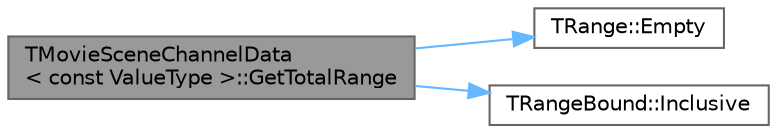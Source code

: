 digraph "TMovieSceneChannelData&lt; const ValueType &gt;::GetTotalRange"
{
 // INTERACTIVE_SVG=YES
 // LATEX_PDF_SIZE
  bgcolor="transparent";
  edge [fontname=Helvetica,fontsize=10,labelfontname=Helvetica,labelfontsize=10];
  node [fontname=Helvetica,fontsize=10,shape=box,height=0.2,width=0.4];
  rankdir="LR";
  Node1 [id="Node000001",label="TMovieSceneChannelData\l\< const ValueType \>::GetTotalRange",height=0.2,width=0.4,color="gray40", fillcolor="grey60", style="filled", fontcolor="black",tooltip="Compute the total time range of the channel data."];
  Node1 -> Node2 [id="edge1_Node000001_Node000002",color="steelblue1",style="solid",tooltip=" "];
  Node2 [id="Node000002",label="TRange::Empty",height=0.2,width=0.4,color="grey40", fillcolor="white", style="filled",URL="$d0/d01/classTRange.html#adea861db9415ff27575feacb2a695fe0",tooltip="Return an empty range."];
  Node1 -> Node3 [id="edge2_Node000001_Node000003",color="steelblue1",style="solid",tooltip=" "];
  Node3 [id="Node000003",label="TRangeBound::Inclusive",height=0.2,width=0.4,color="grey40", fillcolor="white", style="filled",URL="$dc/d71/classTRangeBound.html#aab0bd6fc9977a042858ad97cfbfd73c7",tooltip="Returns a closed bound that includes the specified value."];
}
